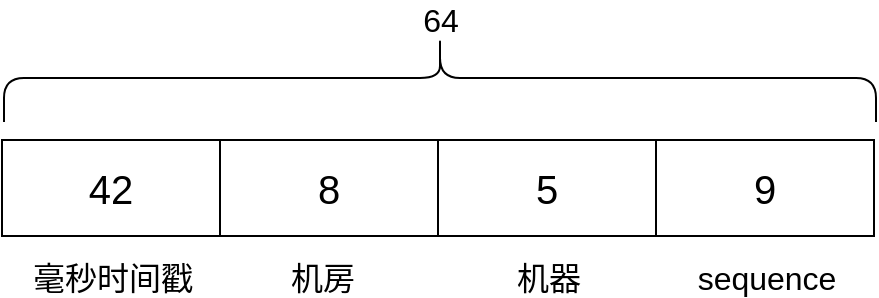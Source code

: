 <mxfile version="21.0.2" type="github" pages="2">
  <diagram id="_QTOEAUed427Hx0SBJlD" name="Page-1">
    <mxGraphModel dx="1391" dy="771" grid="1" gridSize="10" guides="1" tooltips="1" connect="1" arrows="1" fold="1" page="1" pageScale="1" pageWidth="827" pageHeight="1169" math="0" shadow="0">
      <root>
        <mxCell id="0" />
        <mxCell id="1" parent="0" />
        <mxCell id="ZoRm_6X0KfWKE5ZJSR7Y-1" value="&lt;font style=&quot;font-size: 20px&quot;&gt;42&lt;/font&gt;" style="rounded=0;whiteSpace=wrap;html=1;" parent="1" vertex="1">
          <mxGeometry x="199" y="230" width="109" height="48" as="geometry" />
        </mxCell>
        <mxCell id="ZoRm_6X0KfWKE5ZJSR7Y-2" value="&lt;font style=&quot;font-size: 20px&quot;&gt;8&lt;/font&gt;" style="rounded=0;whiteSpace=wrap;html=1;" parent="1" vertex="1">
          <mxGeometry x="308" y="230" width="109" height="48" as="geometry" />
        </mxCell>
        <mxCell id="ZoRm_6X0KfWKE5ZJSR7Y-3" value="&lt;font style=&quot;font-size: 20px&quot;&gt;5&lt;/font&gt;" style="rounded=0;whiteSpace=wrap;html=1;" parent="1" vertex="1">
          <mxGeometry x="417" y="230" width="109" height="48" as="geometry" />
        </mxCell>
        <mxCell id="ZoRm_6X0KfWKE5ZJSR7Y-4" value="&lt;font style=&quot;font-size: 20px&quot;&gt;9&lt;/font&gt;" style="rounded=0;whiteSpace=wrap;html=1;" parent="1" vertex="1">
          <mxGeometry x="526" y="230" width="109" height="48" as="geometry" />
        </mxCell>
        <mxCell id="ZoRm_6X0KfWKE5ZJSR7Y-5" value="&lt;font style=&quot;font-size: 16px&quot;&gt;毫秒时间戳&lt;/font&gt;" style="text;html=1;align=center;verticalAlign=middle;resizable=0;points=[];autosize=1;" parent="1" vertex="1">
          <mxGeometry x="208.5" y="289" width="90" height="19" as="geometry" />
        </mxCell>
        <mxCell id="ZoRm_6X0KfWKE5ZJSR7Y-6" value="&lt;font style=&quot;font-size: 16px&quot;&gt;机房&lt;/font&gt;" style="text;html=1;align=center;verticalAlign=middle;resizable=0;points=[];autosize=1;" parent="1" vertex="1">
          <mxGeometry x="338" y="289" width="42" height="19" as="geometry" />
        </mxCell>
        <mxCell id="ZoRm_6X0KfWKE5ZJSR7Y-7" value="&lt;span style=&quot;font-size: 16px&quot;&gt;机器&lt;/span&gt;" style="text;html=1;align=center;verticalAlign=middle;resizable=0;points=[];autosize=1;" parent="1" vertex="1">
          <mxGeometry x="450.5" y="289" width="42" height="19" as="geometry" />
        </mxCell>
        <mxCell id="ZoRm_6X0KfWKE5ZJSR7Y-8" value="&lt;span style=&quot;font-size: 16px&quot;&gt;sequence&lt;/span&gt;" style="text;html=1;align=center;verticalAlign=middle;resizable=0;points=[];autosize=1;" parent="1" vertex="1">
          <mxGeometry x="541.5" y="289" width="79" height="19" as="geometry" />
        </mxCell>
        <mxCell id="ZoRm_6X0KfWKE5ZJSR7Y-9" value="" style="shape=curlyBracket;whiteSpace=wrap;html=1;rounded=1;rotation=90;" parent="1" vertex="1">
          <mxGeometry x="396" y="-19" width="44" height="436" as="geometry" />
        </mxCell>
        <mxCell id="ZoRm_6X0KfWKE5ZJSR7Y-10" value="&lt;font style=&quot;font-size: 16px&quot;&gt;64&lt;/font&gt;" style="text;html=1;align=center;verticalAlign=middle;resizable=0;points=[];autosize=1;" parent="1" vertex="1">
          <mxGeometry x="404" y="160" width="28" height="19" as="geometry" />
        </mxCell>
      </root>
    </mxGraphModel>
  </diagram>
  <diagram id="VvZeyFJHMh76nOTIWwO6" name="第 2 页">
    <mxGraphModel dx="1391" dy="771" grid="1" gridSize="10" guides="1" tooltips="1" connect="1" arrows="1" fold="1" page="1" pageScale="1" pageWidth="827" pageHeight="1169" math="0" shadow="0">
      <root>
        <mxCell id="0" />
        <mxCell id="1" parent="0" />
        <mxCell id="Y7MLRZmVhO7IN4KmiGmp-1" value="tinyurl scf" style="rounded=0;whiteSpace=wrap;html=1;" vertex="1" parent="1">
          <mxGeometry x="340" y="190" width="120" height="60" as="geometry" />
        </mxCell>
        <mxCell id="Y7MLRZmVhO7IN4KmiGmp-2" value="tinyurl web" style="rounded=0;whiteSpace=wrap;html=1;" vertex="1" parent="1">
          <mxGeometry x="340" y="350" width="120" height="60" as="geometry" />
        </mxCell>
        <mxCell id="Y7MLRZmVhO7IN4KmiGmp-3" value="grafna" style="rounded=0;whiteSpace=wrap;html=1;" vertex="1" parent="1">
          <mxGeometry x="850" y="190" width="120" height="60" as="geometry" />
        </mxCell>
        <mxCell id="Y7MLRZmVhO7IN4KmiGmp-4" value="RD" style="shape=umlActor;verticalLabelPosition=bottom;verticalAlign=top;html=1;outlineConnect=0;" vertex="1" parent="1">
          <mxGeometry x="70" y="140" width="30" height="60" as="geometry" />
        </mxCell>
        <mxCell id="Y7MLRZmVhO7IN4KmiGmp-5" value="用户" style="shape=umlActor;verticalLabelPosition=bottom;verticalAlign=top;html=1;outlineConnect=0;" vertex="1" parent="1">
          <mxGeometry x="70" y="360" width="30" height="60" as="geometry" />
        </mxCell>
        <mxCell id="Y7MLRZmVhO7IN4KmiGmp-6" value="sms" style="rounded=0;whiteSpace=wrap;html=1;" vertex="1" parent="1">
          <mxGeometry x="340" y="60" width="120" height="60" as="geometry" />
        </mxCell>
        <mxCell id="Y7MLRZmVhO7IN4KmiGmp-8" value="" style="endArrow=classic;html=1;rounded=0;entryX=0;entryY=0.5;entryDx=0;entryDy=0;" edge="1" parent="1" target="Y7MLRZmVhO7IN4KmiGmp-6">
          <mxGeometry width="50" height="50" relative="1" as="geometry">
            <mxPoint x="100" y="160" as="sourcePoint" />
            <mxPoint x="150" y="110" as="targetPoint" />
          </mxGeometry>
        </mxCell>
        <mxCell id="Y7MLRZmVhO7IN4KmiGmp-9" value="1.获取tid" style="edgeLabel;html=1;align=center;verticalAlign=middle;resizable=0;points=[];" vertex="1" connectable="0" parent="Y7MLRZmVhO7IN4KmiGmp-8">
          <mxGeometry x="0.085" y="4" relative="1" as="geometry">
            <mxPoint as="offset" />
          </mxGeometry>
        </mxCell>
        <mxCell id="Y7MLRZmVhO7IN4KmiGmp-11" value="" style="endArrow=classic;html=1;rounded=0;entryX=0;entryY=0.5;entryDx=0;entryDy=0;exitX=1;exitY=0.333;exitDx=0;exitDy=0;exitPerimeter=0;" edge="1" parent="1" source="Y7MLRZmVhO7IN4KmiGmp-4" target="Y7MLRZmVhO7IN4KmiGmp-1">
          <mxGeometry width="50" height="50" relative="1" as="geometry">
            <mxPoint x="110" y="170" as="sourcePoint" />
            <mxPoint x="350" y="100" as="targetPoint" />
          </mxGeometry>
        </mxCell>
        <mxCell id="Y7MLRZmVhO7IN4KmiGmp-12" value="2.长连接增加参数tid" style="edgeLabel;html=1;align=center;verticalAlign=middle;resizable=0;points=[];" vertex="1" connectable="0" parent="Y7MLRZmVhO7IN4KmiGmp-11">
          <mxGeometry x="0.085" y="4" relative="1" as="geometry">
            <mxPoint as="offset" />
          </mxGeometry>
        </mxCell>
        <mxCell id="Y7MLRZmVhO7IN4KmiGmp-15" value="" style="endArrow=classic;html=1;rounded=0;entryX=0;entryY=0.5;entryDx=0;entryDy=0;exitX=1;exitY=0.333;exitDx=0;exitDy=0;exitPerimeter=0;" edge="1" parent="1" source="Y7MLRZmVhO7IN4KmiGmp-5" target="Y7MLRZmVhO7IN4KmiGmp-2">
          <mxGeometry width="50" height="50" relative="1" as="geometry">
            <mxPoint x="100" y="360" as="sourcePoint" />
            <mxPoint x="340" y="290" as="targetPoint" />
          </mxGeometry>
        </mxCell>
        <mxCell id="Y7MLRZmVhO7IN4KmiGmp-16" value="3.访问短链，抽取tid" style="edgeLabel;html=1;align=center;verticalAlign=middle;resizable=0;points=[];" vertex="1" connectable="0" parent="Y7MLRZmVhO7IN4KmiGmp-15">
          <mxGeometry x="0.085" y="4" relative="1" as="geometry">
            <mxPoint as="offset" />
          </mxGeometry>
        </mxCell>
        <mxCell id="Y7MLRZmVhO7IN4KmiGmp-18" value="tid" style="ellipse;whiteSpace=wrap;html=1;aspect=fixed;fillColor=#d5e8d4;strokeColor=#82b366;" vertex="1" parent="1">
          <mxGeometry x="710" y="180" width="80" height="80" as="geometry" />
        </mxCell>
        <mxCell id="Y7MLRZmVhO7IN4KmiGmp-19" value="" style="endArrow=classic;html=1;rounded=0;exitX=1;exitY=0.5;exitDx=0;exitDy=0;entryX=-0.062;entryY=0.425;entryDx=0;entryDy=0;entryPerimeter=0;" edge="1" parent="1" source="Y7MLRZmVhO7IN4KmiGmp-6" target="Y7MLRZmVhO7IN4KmiGmp-18">
          <mxGeometry width="50" height="50" relative="1" as="geometry">
            <mxPoint x="480" y="270" as="sourcePoint" />
            <mxPoint x="530" y="220" as="targetPoint" />
          </mxGeometry>
        </mxCell>
        <mxCell id="Y7MLRZmVhO7IN4KmiGmp-20" value="" style="endArrow=classic;html=1;rounded=0;exitX=1;exitY=0.5;exitDx=0;exitDy=0;entryX=0;entryY=0.5;entryDx=0;entryDy=0;" edge="1" parent="1" source="Y7MLRZmVhO7IN4KmiGmp-2" target="Y7MLRZmVhO7IN4KmiGmp-18">
          <mxGeometry width="50" height="50" relative="1" as="geometry">
            <mxPoint x="480" y="270" as="sourcePoint" />
            <mxPoint x="530" y="220" as="targetPoint" />
          </mxGeometry>
        </mxCell>
        <mxCell id="Y7MLRZmVhO7IN4KmiGmp-21" value="" style="endArrow=classic;html=1;rounded=0;entryX=0;entryY=0.5;entryDx=0;entryDy=0;" edge="1" parent="1" target="Y7MLRZmVhO7IN4KmiGmp-3">
          <mxGeometry width="50" height="50" relative="1" as="geometry">
            <mxPoint x="790" y="220" as="sourcePoint" />
            <mxPoint x="840" y="170" as="targetPoint" />
          </mxGeometry>
        </mxCell>
        <mxCell id="Y7MLRZmVhO7IN4KmiGmp-23" value="监控" style="edgeLabel;html=1;align=center;verticalAlign=middle;resizable=0;points=[];" vertex="1" connectable="0" parent="Y7MLRZmVhO7IN4KmiGmp-21">
          <mxGeometry x="-0.233" y="1" relative="1" as="geometry">
            <mxPoint as="offset" />
          </mxGeometry>
        </mxCell>
        <mxCell id="Y7MLRZmVhO7IN4KmiGmp-24" value="entry" style="rounded=1;whiteSpace=wrap;html=1;" vertex="1" parent="1">
          <mxGeometry x="580" y="395" width="50" height="210" as="geometry" />
        </mxCell>
        <mxCell id="Y7MLRZmVhO7IN4KmiGmp-25" value="长连接 web" style="rounded=0;whiteSpace=wrap;html=1;" vertex="1" parent="1">
          <mxGeometry x="340" y="470" width="120" height="60" as="geometry" />
        </mxCell>
        <mxCell id="Y7MLRZmVhO7IN4KmiGmp-26" value="" style="endArrow=classic;html=1;rounded=0;entryX=0;entryY=0.5;entryDx=0;entryDy=0;" edge="1" parent="1" target="Y7MLRZmVhO7IN4KmiGmp-25">
          <mxGeometry width="50" height="50" relative="1" as="geometry">
            <mxPoint x="100" y="380" as="sourcePoint" />
            <mxPoint x="350" y="390" as="targetPoint" />
          </mxGeometry>
        </mxCell>
        <mxCell id="Y7MLRZmVhO7IN4KmiGmp-27" value="3.访问短链，抽取tid" style="edgeLabel;html=1;align=center;verticalAlign=middle;resizable=0;points=[];" vertex="1" connectable="0" parent="Y7MLRZmVhO7IN4KmiGmp-26">
          <mxGeometry x="0.085" y="4" relative="1" as="geometry">
            <mxPoint as="offset" />
          </mxGeometry>
        </mxCell>
        <mxCell id="Y7MLRZmVhO7IN4KmiGmp-28" value="" style="endArrow=classic;html=1;rounded=0;exitX=1;exitY=0.5;exitDx=0;exitDy=0;entryX=0;entryY=0.25;entryDx=0;entryDy=0;" edge="1" parent="1">
          <mxGeometry width="50" height="50" relative="1" as="geometry">
            <mxPoint x="460" y="501" as="sourcePoint" />
            <mxPoint x="580" y="499" as="targetPoint" />
          </mxGeometry>
        </mxCell>
        <mxCell id="Y7MLRZmVhO7IN4KmiGmp-29" value="获取uid，计算uv" style="endArrow=classic;html=1;rounded=0;exitX=1;exitY=0.5;exitDx=0;exitDy=0;entryX=-0.025;entryY=0.675;entryDx=0;entryDy=0;entryPerimeter=0;" edge="1" parent="1" target="Y7MLRZmVhO7IN4KmiGmp-18">
          <mxGeometry width="50" height="50" relative="1" as="geometry">
            <mxPoint x="630" y="501" as="sourcePoint" />
            <mxPoint x="750" y="499" as="targetPoint" />
          </mxGeometry>
        </mxCell>
      </root>
    </mxGraphModel>
  </diagram>
</mxfile>
